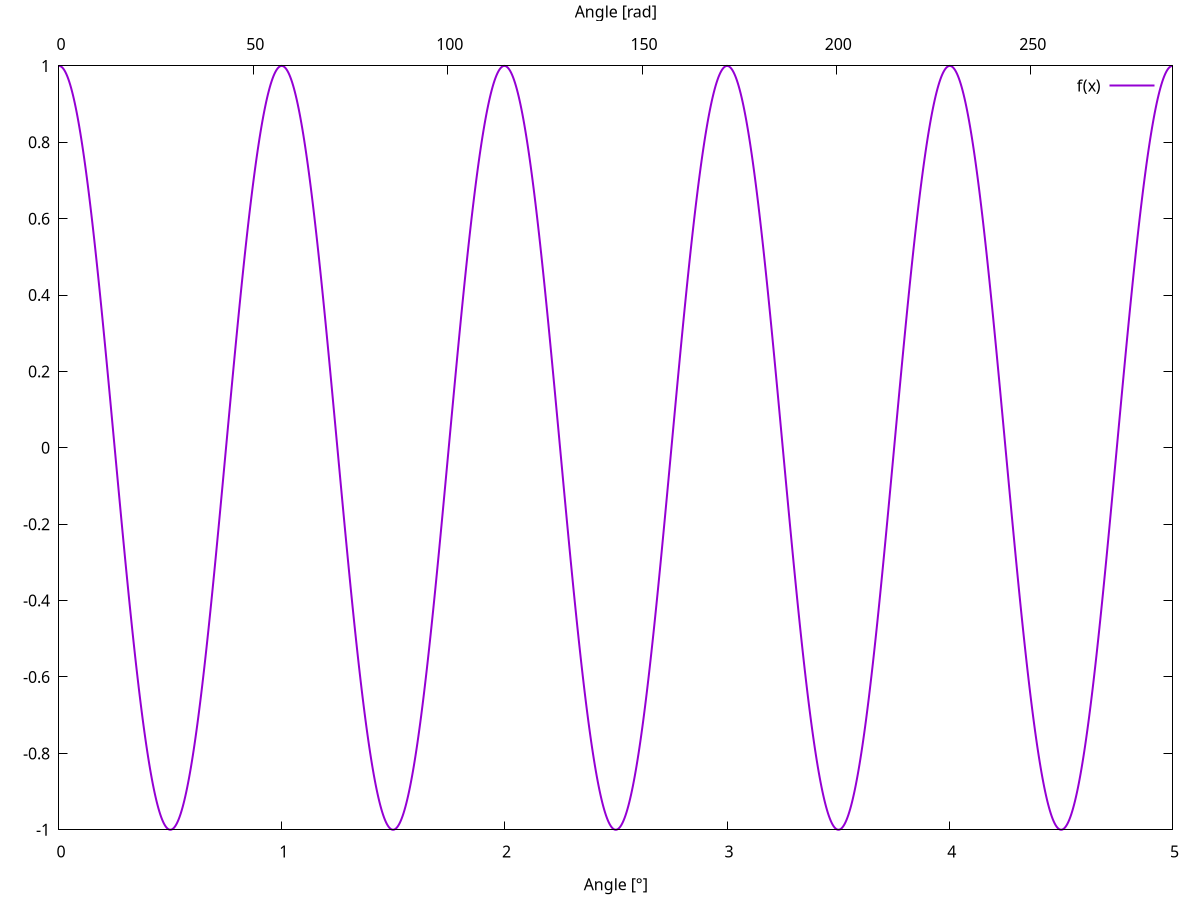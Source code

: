 f(x) = cos(2 * pi * x)
set link x2 via x*180/pi inverse x*pi/180
set x2tics 0,50,300
set xtics nomirror
set xrange [0:5]
set samples 1200
set xlabel 'Angle [°]'
set x2label 'Angle [rad]'
plot f(x) w lines axis x1y1 lw 2
